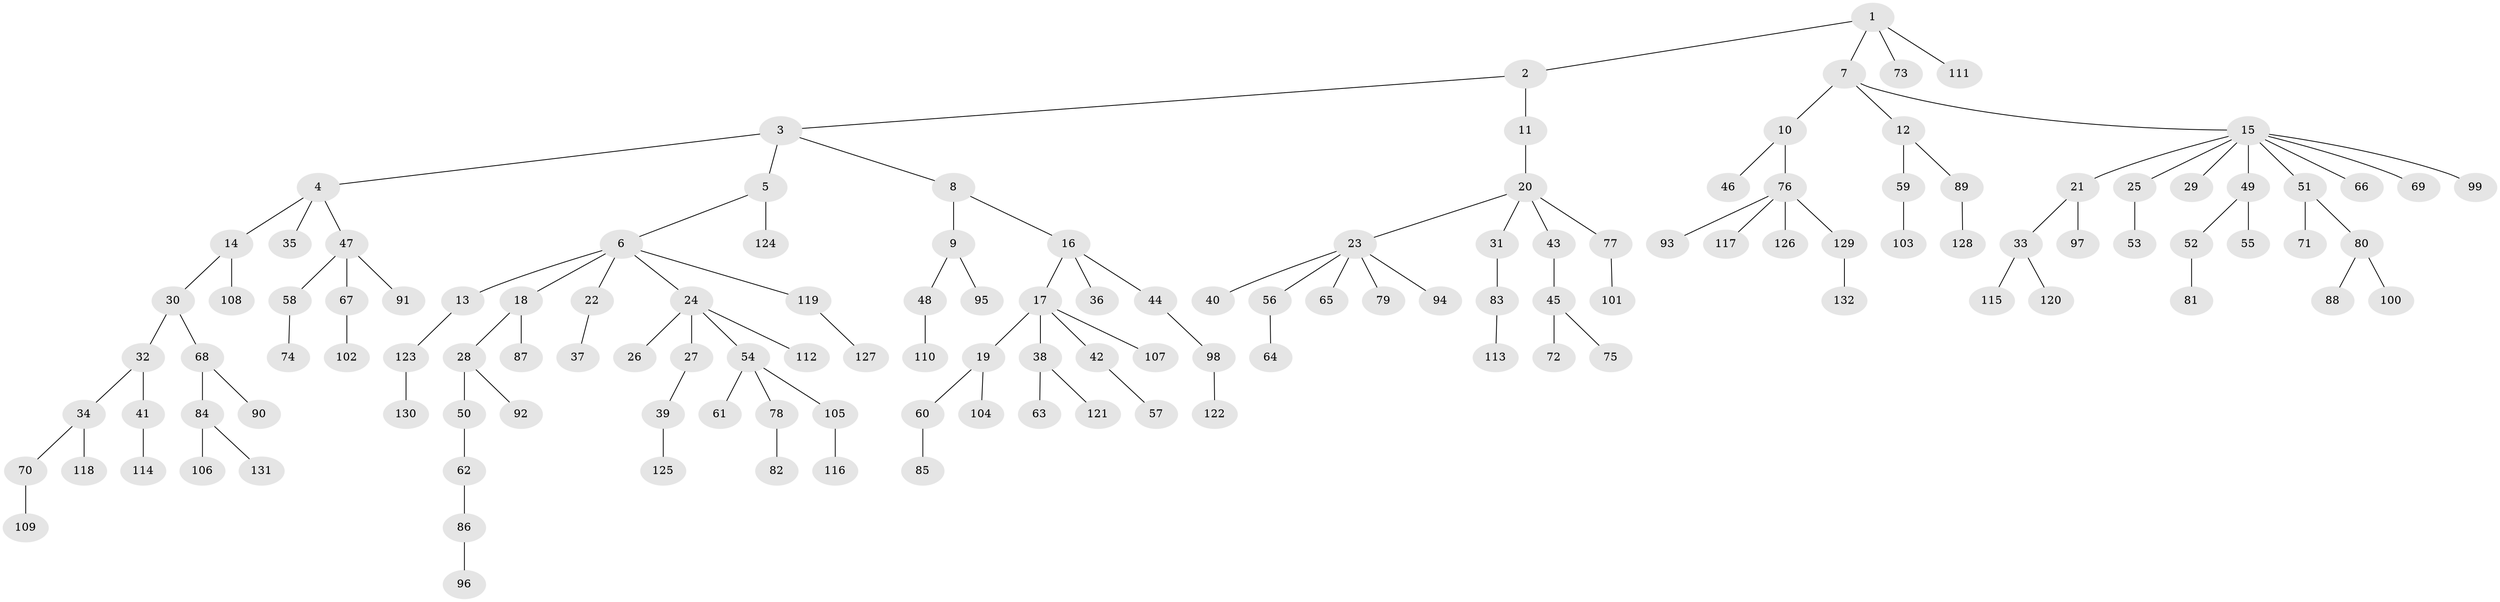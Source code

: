 // Generated by graph-tools (version 1.1) at 2025/37/03/09/25 02:37:02]
// undirected, 132 vertices, 131 edges
graph export_dot {
graph [start="1"]
  node [color=gray90,style=filled];
  1;
  2;
  3;
  4;
  5;
  6;
  7;
  8;
  9;
  10;
  11;
  12;
  13;
  14;
  15;
  16;
  17;
  18;
  19;
  20;
  21;
  22;
  23;
  24;
  25;
  26;
  27;
  28;
  29;
  30;
  31;
  32;
  33;
  34;
  35;
  36;
  37;
  38;
  39;
  40;
  41;
  42;
  43;
  44;
  45;
  46;
  47;
  48;
  49;
  50;
  51;
  52;
  53;
  54;
  55;
  56;
  57;
  58;
  59;
  60;
  61;
  62;
  63;
  64;
  65;
  66;
  67;
  68;
  69;
  70;
  71;
  72;
  73;
  74;
  75;
  76;
  77;
  78;
  79;
  80;
  81;
  82;
  83;
  84;
  85;
  86;
  87;
  88;
  89;
  90;
  91;
  92;
  93;
  94;
  95;
  96;
  97;
  98;
  99;
  100;
  101;
  102;
  103;
  104;
  105;
  106;
  107;
  108;
  109;
  110;
  111;
  112;
  113;
  114;
  115;
  116;
  117;
  118;
  119;
  120;
  121;
  122;
  123;
  124;
  125;
  126;
  127;
  128;
  129;
  130;
  131;
  132;
  1 -- 2;
  1 -- 7;
  1 -- 73;
  1 -- 111;
  2 -- 3;
  2 -- 11;
  3 -- 4;
  3 -- 5;
  3 -- 8;
  4 -- 14;
  4 -- 35;
  4 -- 47;
  5 -- 6;
  5 -- 124;
  6 -- 13;
  6 -- 18;
  6 -- 22;
  6 -- 24;
  6 -- 119;
  7 -- 10;
  7 -- 12;
  7 -- 15;
  8 -- 9;
  8 -- 16;
  9 -- 48;
  9 -- 95;
  10 -- 46;
  10 -- 76;
  11 -- 20;
  12 -- 59;
  12 -- 89;
  13 -- 123;
  14 -- 30;
  14 -- 108;
  15 -- 21;
  15 -- 25;
  15 -- 29;
  15 -- 49;
  15 -- 51;
  15 -- 66;
  15 -- 69;
  15 -- 99;
  16 -- 17;
  16 -- 36;
  16 -- 44;
  17 -- 19;
  17 -- 38;
  17 -- 42;
  17 -- 107;
  18 -- 28;
  18 -- 87;
  19 -- 60;
  19 -- 104;
  20 -- 23;
  20 -- 31;
  20 -- 43;
  20 -- 77;
  21 -- 33;
  21 -- 97;
  22 -- 37;
  23 -- 40;
  23 -- 56;
  23 -- 65;
  23 -- 79;
  23 -- 94;
  24 -- 26;
  24 -- 27;
  24 -- 54;
  24 -- 112;
  25 -- 53;
  27 -- 39;
  28 -- 50;
  28 -- 92;
  30 -- 32;
  30 -- 68;
  31 -- 83;
  32 -- 34;
  32 -- 41;
  33 -- 115;
  33 -- 120;
  34 -- 70;
  34 -- 118;
  38 -- 63;
  38 -- 121;
  39 -- 125;
  41 -- 114;
  42 -- 57;
  43 -- 45;
  44 -- 98;
  45 -- 72;
  45 -- 75;
  47 -- 58;
  47 -- 67;
  47 -- 91;
  48 -- 110;
  49 -- 52;
  49 -- 55;
  50 -- 62;
  51 -- 71;
  51 -- 80;
  52 -- 81;
  54 -- 61;
  54 -- 78;
  54 -- 105;
  56 -- 64;
  58 -- 74;
  59 -- 103;
  60 -- 85;
  62 -- 86;
  67 -- 102;
  68 -- 84;
  68 -- 90;
  70 -- 109;
  76 -- 93;
  76 -- 117;
  76 -- 126;
  76 -- 129;
  77 -- 101;
  78 -- 82;
  80 -- 88;
  80 -- 100;
  83 -- 113;
  84 -- 106;
  84 -- 131;
  86 -- 96;
  89 -- 128;
  98 -- 122;
  105 -- 116;
  119 -- 127;
  123 -- 130;
  129 -- 132;
}
